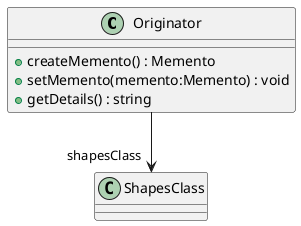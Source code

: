 @startuml
class Originator {
    + createMemento() : Memento
    + setMemento(memento:Memento) : void
    + getDetails() : string
}
Originator --> "shapesClass" ShapesClass
@enduml
